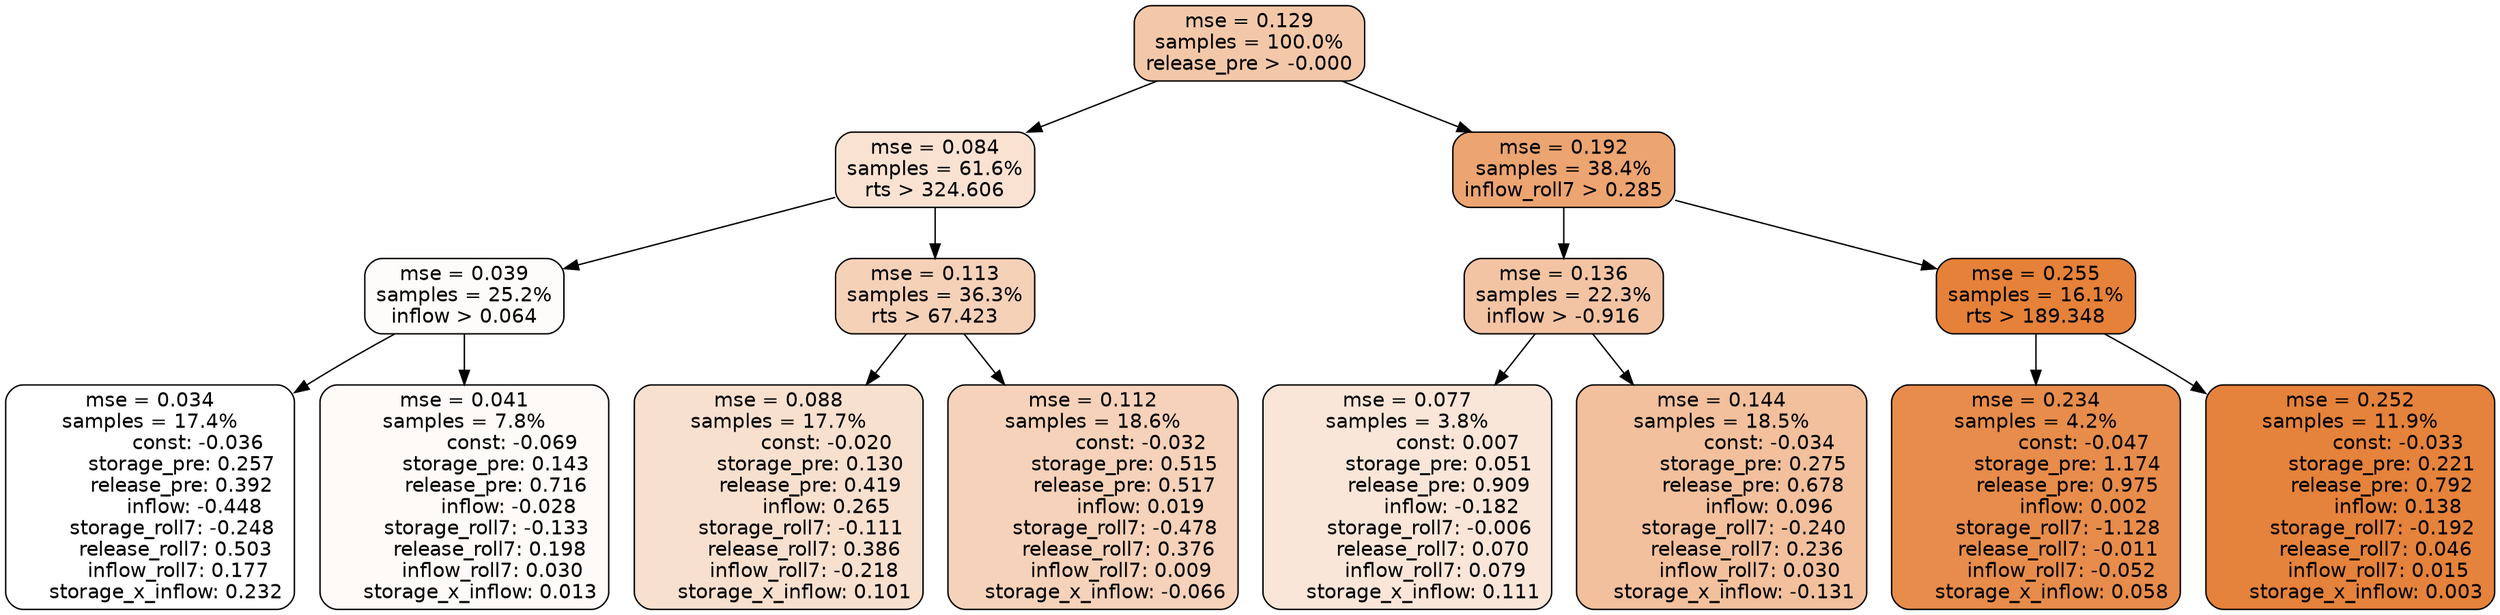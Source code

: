 digraph tree {
node [shape=rectangle, style="filled, rounded", color="black", fontname=helvetica] ;
edge [fontname=helvetica] ;
	"0" [label="mse = 0.129
samples = 100.0%
release_pre > -0.000", fillcolor="#f3c8a9"]
	"1" [label="mse = 0.084
samples = 61.6%
rts > 324.606", fillcolor="#f9e2d2"]
	"8" [label="mse = 0.192
samples = 38.4%
inflow_roll7 > 0.285", fillcolor="#eca471"]
	"5" [label="mse = 0.039
samples = 25.2%
inflow > 0.064", fillcolor="#fefcfa"]
	"2" [label="mse = 0.113
samples = 36.3%
rts > 67.423", fillcolor="#f5d1b8"]
	"9" [label="mse = 0.136
samples = 22.3%
inflow > -0.916", fillcolor="#f3c4a3"]
	"12" [label="mse = 0.255
samples = 16.1%
rts > 189.348", fillcolor="#e58139"]
	"6" [label="mse = 0.034
samples = 17.4%
               const: -0.036
          storage_pre: 0.257
          release_pre: 0.392
              inflow: -0.448
       storage_roll7: -0.248
        release_roll7: 0.503
         inflow_roll7: 0.177
     storage_x_inflow: 0.232", fillcolor="#ffffff"]
	"7" [label="mse = 0.041
samples = 7.8%
               const: -0.069
          storage_pre: 0.143
          release_pre: 0.716
              inflow: -0.028
       storage_roll7: -0.133
        release_roll7: 0.198
         inflow_roll7: 0.030
     storage_x_inflow: 0.013", fillcolor="#fefaf8"]
	"3" [label="mse = 0.088
samples = 17.7%
               const: -0.020
          storage_pre: 0.130
          release_pre: 0.419
               inflow: 0.265
       storage_roll7: -0.111
        release_roll7: 0.386
        inflow_roll7: -0.218
     storage_x_inflow: 0.101", fillcolor="#f8e0ce"]
	"4" [label="mse = 0.112
samples = 18.6%
               const: -0.032
          storage_pre: 0.515
          release_pre: 0.517
               inflow: 0.019
       storage_roll7: -0.478
        release_roll7: 0.376
         inflow_roll7: 0.009
    storage_x_inflow: -0.066", fillcolor="#f5d2b9"]
	"10" [label="mse = 0.077
samples = 3.8%
                const: 0.007
          storage_pre: 0.051
          release_pre: 0.909
              inflow: -0.182
       storage_roll7: -0.006
        release_roll7: 0.070
         inflow_roll7: 0.079
     storage_x_inflow: 0.111", fillcolor="#f9e6d8"]
	"11" [label="mse = 0.144
samples = 18.5%
               const: -0.034
          storage_pre: 0.275
          release_pre: 0.678
               inflow: 0.096
       storage_roll7: -0.240
        release_roll7: 0.236
         inflow_roll7: 0.030
    storage_x_inflow: -0.131", fillcolor="#f2c09c"]
	"14" [label="mse = 0.234
samples = 4.2%
               const: -0.047
          storage_pre: 1.174
          release_pre: 0.975
               inflow: 0.002
       storage_roll7: -1.128
       release_roll7: -0.011
        inflow_roll7: -0.052
     storage_x_inflow: 0.058", fillcolor="#e78c4b"]
	"13" [label="mse = 0.252
samples = 11.9%
               const: -0.033
          storage_pre: 0.221
          release_pre: 0.792
               inflow: 0.138
       storage_roll7: -0.192
        release_roll7: 0.046
         inflow_roll7: 0.015
     storage_x_inflow: 0.003", fillcolor="#e5823b"]

	"0" -> "1"
	"0" -> "8"
	"1" -> "2"
	"1" -> "5"
	"8" -> "9"
	"8" -> "12"
	"5" -> "6"
	"5" -> "7"
	"2" -> "3"
	"2" -> "4"
	"9" -> "10"
	"9" -> "11"
	"12" -> "13"
	"12" -> "14"
}
